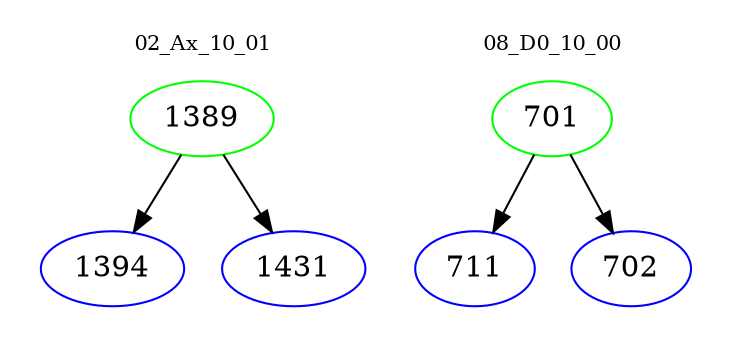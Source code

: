 digraph{
subgraph cluster_0 {
color = white
label = "02_Ax_10_01";
fontsize=10;
T0_1389 [label="1389", color="green"]
T0_1389 -> T0_1394 [color="black"]
T0_1394 [label="1394", color="blue"]
T0_1389 -> T0_1431 [color="black"]
T0_1431 [label="1431", color="blue"]
}
subgraph cluster_1 {
color = white
label = "08_D0_10_00";
fontsize=10;
T1_701 [label="701", color="green"]
T1_701 -> T1_711 [color="black"]
T1_711 [label="711", color="blue"]
T1_701 -> T1_702 [color="black"]
T1_702 [label="702", color="blue"]
}
}
